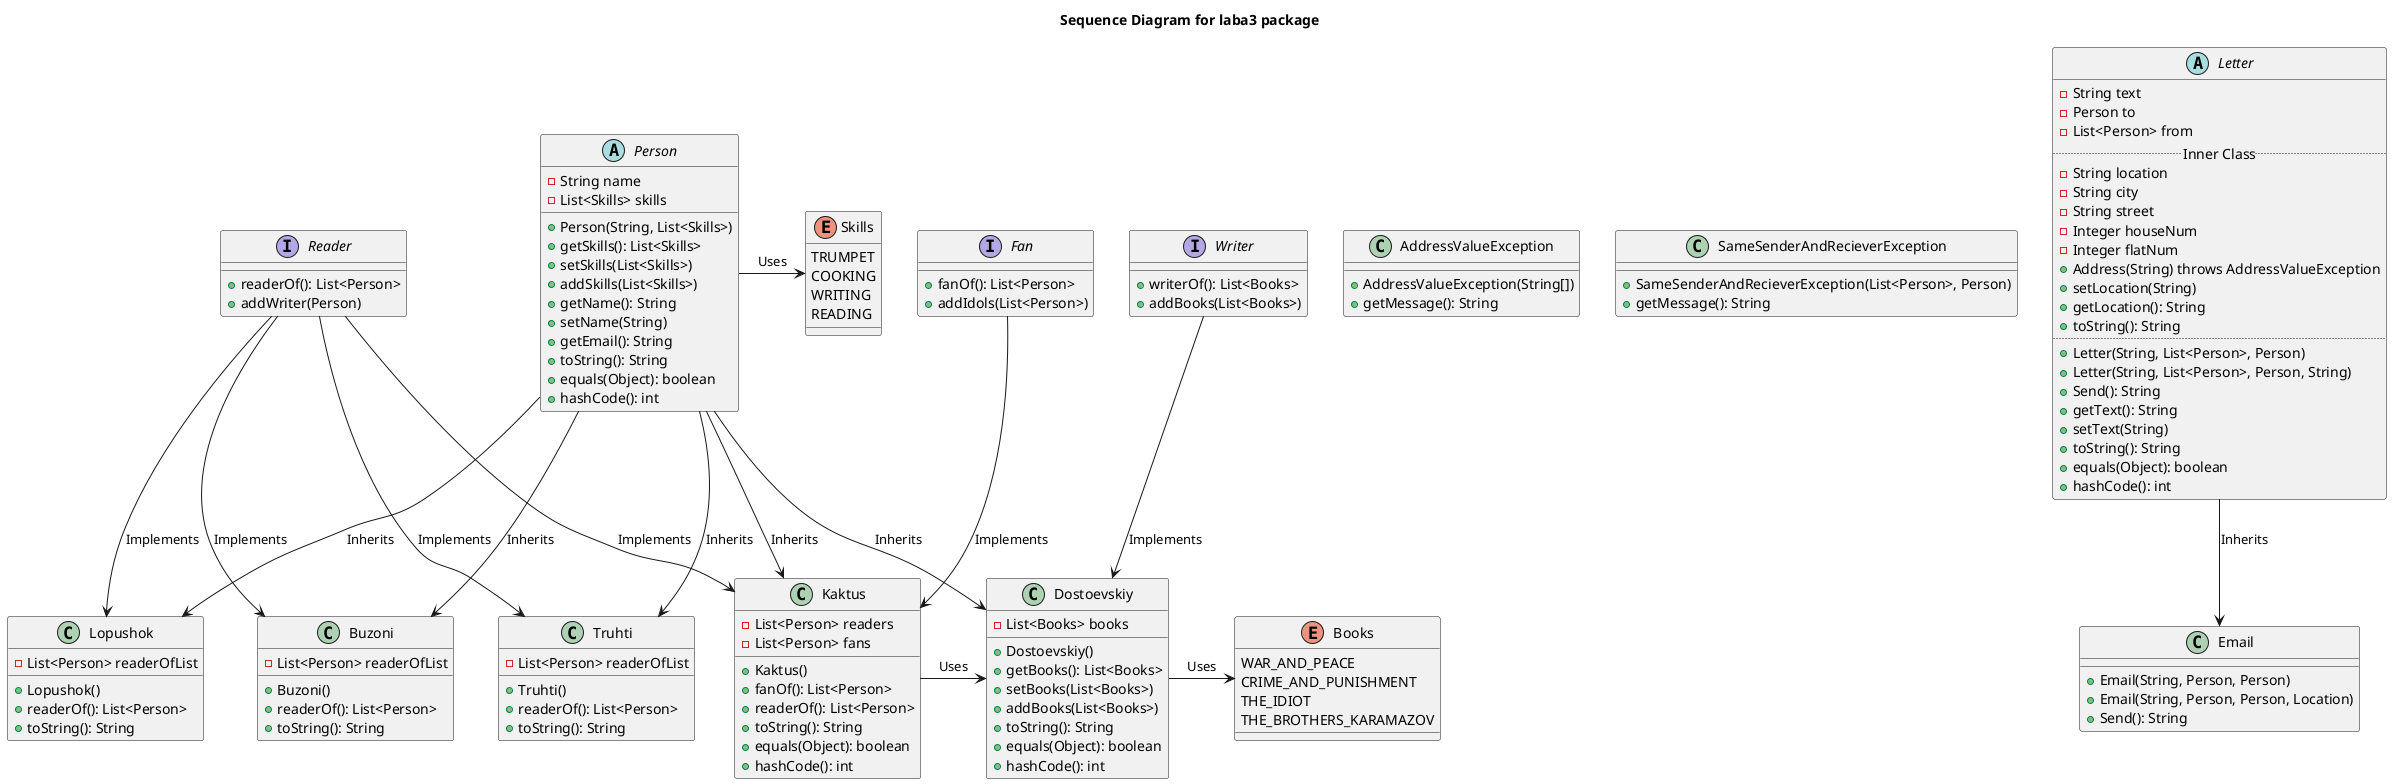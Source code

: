 @startuml name
title Sequence Diagram for laba3 package
skinparam componentStyle uml2

enum Books {
    WAR_AND_PEACE
    CRIME_AND_PUNISHMENT
    THE_IDIOT
    THE_BROTHERS_KARAMAZOV
}

enum Skills {
    TRUMPET
    COOKING
    WRITING
    READING
}

abstract class Person {
    -String name
    -List<Skills> skills
    +Person(String, List<Skills>)
    +getSkills(): List<Skills>
    +setSkills(List<Skills>)
    +addSkills(List<Skills>)
    +getName(): String
    +setName(String)
    +getEmail(): String
    +toString(): String
    +equals(Object): boolean
    +hashCode(): int
}

class Dostoevskiy {
    -List<Books> books
    +Dostoevskiy()
    +getBooks(): List<Books>
    +setBooks(List<Books>)
    +addBooks(List<Books>)
    +toString(): String
    +equals(Object): boolean
    +hashCode(): int
}

class Kaktus {
    -List<Person> readers
    -List<Person> fans
    +Kaktus()
    +fanOf(): List<Person>
    +readerOf(): List<Person>
    +toString(): String
    +equals(Object): boolean
    +hashCode(): int
}

class Lopushok {
    -List<Person> readerOfList
    +Lopushok()
    +readerOf(): List<Person>
    +toString(): String
}

class Truhti {
    -List<Person> readerOfList
    +Truhti()
    +readerOf(): List<Person>
    +toString(): String
}

class Buzoni {
    -List<Person> readerOfList
    +Buzoni()
    +readerOf(): List<Person>
    +toString(): String
}

class AddressValueException {
    +AddressValueException(String[])
    +getMessage(): String
}

class SameSenderAndRecieverException {
    +SameSenderAndRecieverException(List<Person>, Person)
    +getMessage(): String

}

abstract class Letter {
    -String text
    -Person to
    -List<Person> from
    .. Inner Class ..
    - String location
    - String city
    - String street
    - Integer houseNum
    - Integer flatNum
    +Address(String) throws AddressValueException
    +setLocation(String)
    +getLocation(): String
    +toString(): String
    ....
    +Letter(String, List<Person>, Person)
    +Letter(String, List<Person>, Person, String)
    +Send(): String
    +getText(): String
    +setText(String)
    +toString(): String
    +equals(Object): boolean
    +hashCode(): int
}

class Email {
    +Email(String, Person, Person)
    +Email(String, Person, Person, Location)
    +Send(): String
}

interface Reader {
    +readerOf(): List<Person>
    +addWriter(Person)
}

interface Writer {
    +writerOf(): List<Books>
    +addBooks(List<Books>)
}

interface Fan {
    +fanOf(): List<Person>
    +addIdols(List<Person>)
}

Letter-->Email: Inherits
Person->Skills: Uses
Person --> Dostoevskiy: Inherits
Person-->Kaktus: Inherits
Person-->Truhti: Inherits
Person-->Lopushok: Inherits
Person-->Buzoni: Inherits


Dostoevskiy->Books: Uses
Writer --> Dostoevskiy: Implements
Reader --> Truhti: Implements
Reader --> Lopushok: Implements
Reader --> Buzoni: Implements
Kaktus->Dostoevskiy: Uses
Fan --> Kaktus:Implements
Reader --> Kaktus: Implements
@enduml